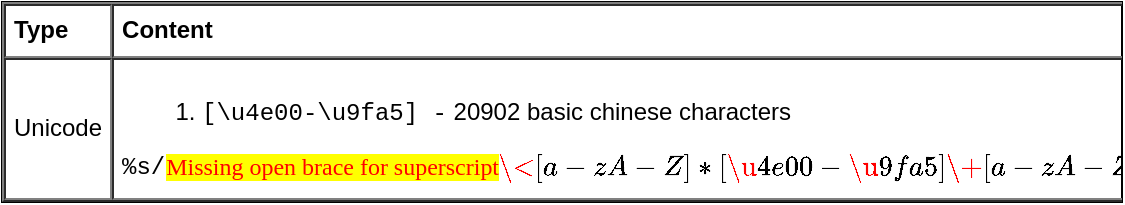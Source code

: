 <mxfile version="13.1.3" pages="2">
    <diagram id="6hGFLwfOUW9BJ-s0fimq" name="chars">
        <mxGraphModel dx="822" dy="480" grid="1" gridSize="10" guides="1" tooltips="1" connect="1" arrows="1" fold="1" page="1" pageScale="1" pageWidth="827" pageHeight="1169" math="0" shadow="0">
            <root>
                <mxCell id="0"/>
                <mxCell id="1" parent="0"/>
                <mxCell id="2" value="&lt;table cellpadding=&quot;4&quot; cellspacing=&quot;0&quot; border=&quot;1&quot; style=&quot;font-size: 1em ; width: 100% ; height: 100%&quot;&gt;&lt;tbody&gt;&lt;tr&gt;&lt;th&gt;Type&lt;/th&gt;&lt;th&gt;Content&lt;/th&gt;&lt;/tr&gt;&lt;tr&gt;&lt;td&gt;Unicode&lt;/td&gt;&lt;td&gt;&lt;ol&gt;&lt;li&gt;&lt;font face=&quot;Courier New&quot;&gt;[\u4e00-\u9fa5] -&lt;/font&gt;&amp;nbsp;20902&amp;nbsp;basic chinese characters&lt;br&gt;&lt;/li&gt;&lt;/ol&gt;&lt;div&gt;&lt;font face=&quot;Courier New&quot;&gt;%s/\(\zs[^']\)\(\&amp;lt;[a-zA-Z]*[\u4e00-\u9fa5]\+[a-zA-Z]*\&amp;gt;\)/\1`\2`/g&lt;/font&gt;&lt;br&gt;&lt;/div&gt;&lt;/td&gt;&lt;/tr&gt;&lt;/tbody&gt;&lt;/table&gt; " style="verticalAlign=top;align=left;overflow=fill;fontSize=12;fontFamily=Helvetica;html=1" parent="1" vertex="1">
                    <mxGeometry x="15" y="15" width="560" height="100" as="geometry"/>
                </mxCell>
            </root>
        </mxGraphModel>
    </diagram>
    <diagram id="Ol-G6nrctbB2jy-eUN_P" name="numeric">
        &#xa;        
        <mxGraphModel dx="580" dy="480" grid="1" gridSize="10" guides="1" tooltips="1" connect="1" arrows="1" fold="1" page="1" pageScale="1" pageWidth="827" pageHeight="1169" math="0" shadow="0">
            &#xa;            
            <root>
                &#xa;                
                <mxCell id="uNl2L2AVMkV592199PZe-0"/>
                &#xa;                
                <mxCell id="uNl2L2AVMkV592199PZe-1" parent="uNl2L2AVMkV592199PZe-0"/>
                &#xa;            
            </root>
            &#xa;        
        </mxGraphModel>
        &#xa;    
    </diagram>
</mxfile>